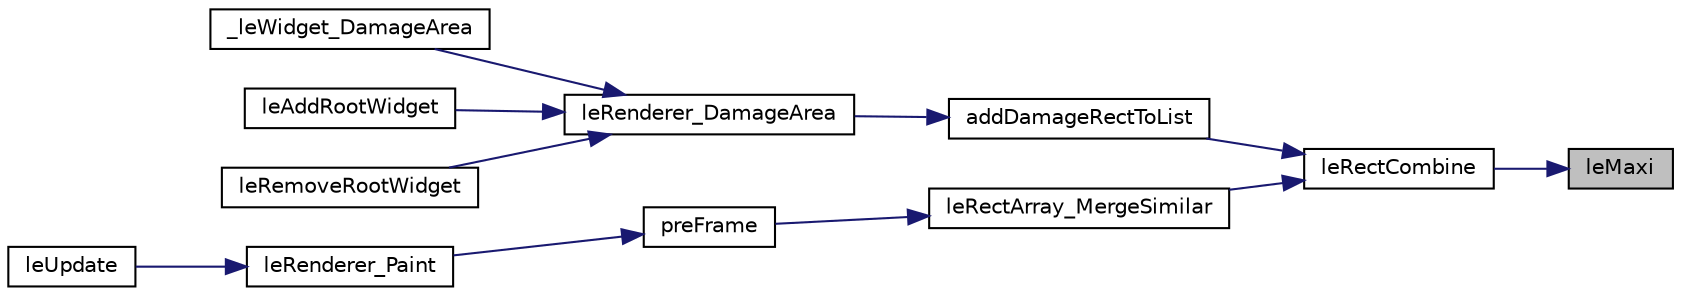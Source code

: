 digraph "leMaxi"
{
 // LATEX_PDF_SIZE
  edge [fontname="Helvetica",fontsize="10",labelfontname="Helvetica",labelfontsize="10"];
  node [fontname="Helvetica",fontsize="10",shape=record];
  rankdir="RL";
  Node1 [label="leMaxi",height=0.2,width=0.4,color="black", fillcolor="grey75", style="filled", fontcolor="black",tooltip=" "];
  Node1 -> Node2 [dir="back",color="midnightblue",fontsize="10",style="solid",fontname="Helvetica"];
  Node2 [label="leRectCombine",height=0.2,width=0.4,color="black", fillcolor="white", style="filled",URL="$legato__rect_8h.html#ae9ebad0216ea50650c8303bf7bbc7908",tooltip=" "];
  Node2 -> Node3 [dir="back",color="midnightblue",fontsize="10",style="solid",fontname="Helvetica"];
  Node3 [label="addDamageRectToList",height=0.2,width=0.4,color="black", fillcolor="white", style="filled",URL="$legato__renderer_8c.html#aacff61f67b6e642ceef1a959905b90f9",tooltip=" "];
  Node3 -> Node4 [dir="back",color="midnightblue",fontsize="10",style="solid",fontname="Helvetica"];
  Node4 [label="leRenderer_DamageArea",height=0.2,width=0.4,color="black", fillcolor="white", style="filled",URL="$legato__renderer_8h.html#a770f9b81872402ad606748cc26c5647b",tooltip=" "];
  Node4 -> Node5 [dir="back",color="midnightblue",fontsize="10",style="solid",fontname="Helvetica"];
  Node5 [label="_leWidget_DamageArea",height=0.2,width=0.4,color="black", fillcolor="white", style="filled",URL="$legato__widget_8h.html#a7dfef85d86f84fd12d19acc75381e03a",tooltip=" "];
  Node4 -> Node6 [dir="back",color="midnightblue",fontsize="10",style="solid",fontname="Helvetica"];
  Node6 [label="leAddRootWidget",height=0.2,width=0.4,color="black", fillcolor="white", style="filled",URL="$legato__state_8h.html#ae1fdbdd6f59bedfb5a7c1ad39ca934a8",tooltip=" "];
  Node4 -> Node7 [dir="back",color="midnightblue",fontsize="10",style="solid",fontname="Helvetica"];
  Node7 [label="leRemoveRootWidget",height=0.2,width=0.4,color="black", fillcolor="white", style="filled",URL="$legato__state_8h.html#a81d5339db134e5128f2c4d3893407c0d",tooltip=" "];
  Node2 -> Node8 [dir="back",color="midnightblue",fontsize="10",style="solid",fontname="Helvetica"];
  Node8 [label="leRectArray_MergeSimilar",height=0.2,width=0.4,color="black", fillcolor="white", style="filled",URL="$legato__rectarray_8h.html#a5fdf47c9b1d1d719dd05fe046f1e8b26",tooltip=" "];
  Node8 -> Node9 [dir="back",color="midnightblue",fontsize="10",style="solid",fontname="Helvetica"];
  Node9 [label="preFrame",height=0.2,width=0.4,color="black", fillcolor="white", style="filled",URL="$legato__renderer_8c.html#a5cd18bfc0736c476ce112efa3731a01d",tooltip=" "];
  Node9 -> Node10 [dir="back",color="midnightblue",fontsize="10",style="solid",fontname="Helvetica"];
  Node10 [label="leRenderer_Paint",height=0.2,width=0.4,color="black", fillcolor="white", style="filled",URL="$legato__renderer_8h.html#a5fe07fb3c2652107f7037359528d465d",tooltip=" "];
  Node10 -> Node11 [dir="back",color="midnightblue",fontsize="10",style="solid",fontname="Helvetica"];
  Node11 [label="leUpdate",height=0.2,width=0.4,color="black", fillcolor="white", style="filled",URL="$legato__state_8h.html#aef7def9e4241d753aae63092a72f29f0",tooltip=" "];
}
